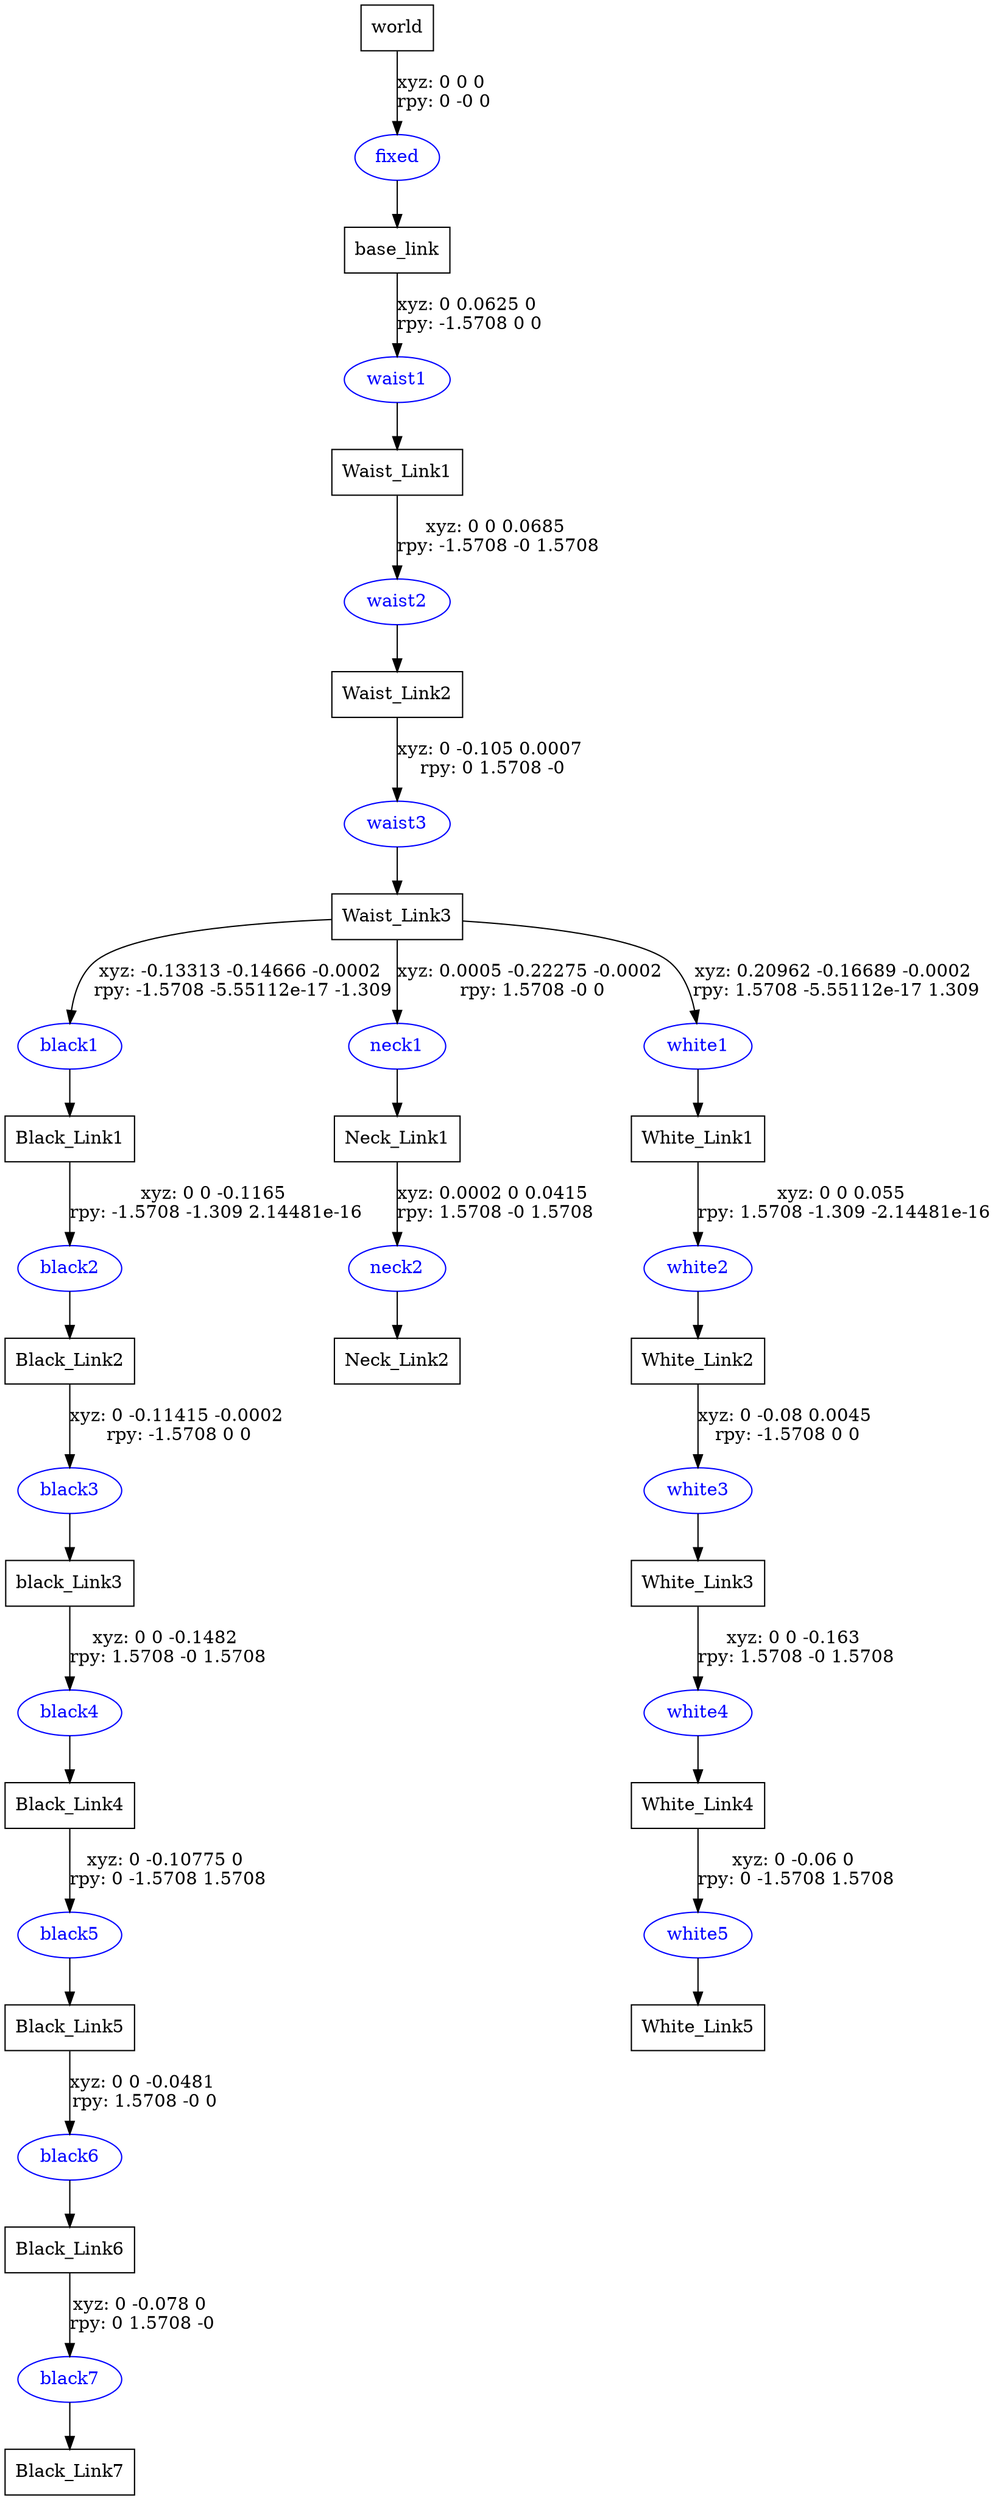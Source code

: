 digraph G {
node [shape=box];
"world" [label="world"];
"base_link" [label="base_link"];
"Waist_Link1" [label="Waist_Link1"];
"Waist_Link2" [label="Waist_Link2"];
"Waist_Link3" [label="Waist_Link3"];
"Black_Link1" [label="Black_Link1"];
"Black_Link2" [label="Black_Link2"];
"black_Link3" [label="black_Link3"];
"Black_Link4" [label="Black_Link4"];
"Black_Link5" [label="Black_Link5"];
"Black_Link6" [label="Black_Link6"];
"Black_Link7" [label="Black_Link7"];
"Neck_Link1" [label="Neck_Link1"];
"Neck_Link2" [label="Neck_Link2"];
"White_Link1" [label="White_Link1"];
"White_Link2" [label="White_Link2"];
"White_Link3" [label="White_Link3"];
"White_Link4" [label="White_Link4"];
"White_Link5" [label="White_Link5"];
node [shape=ellipse, color=blue, fontcolor=blue];
"world" -> "fixed" [label="xyz: 0 0 0 \nrpy: 0 -0 0"]
"fixed" -> "base_link"
"base_link" -> "waist1" [label="xyz: 0 0.0625 0 \nrpy: -1.5708 0 0"]
"waist1" -> "Waist_Link1"
"Waist_Link1" -> "waist2" [label="xyz: 0 0 0.0685 \nrpy: -1.5708 -0 1.5708"]
"waist2" -> "Waist_Link2"
"Waist_Link2" -> "waist3" [label="xyz: 0 -0.105 0.0007 \nrpy: 0 1.5708 -0"]
"waist3" -> "Waist_Link3"
"Waist_Link3" -> "black1" [label="xyz: -0.13313 -0.14666 -0.0002 \nrpy: -1.5708 -5.55112e-17 -1.309"]
"black1" -> "Black_Link1"
"Black_Link1" -> "black2" [label="xyz: 0 0 -0.1165 \nrpy: -1.5708 -1.309 2.14481e-16"]
"black2" -> "Black_Link2"
"Black_Link2" -> "black3" [label="xyz: 0 -0.11415 -0.0002 \nrpy: -1.5708 0 0"]
"black3" -> "black_Link3"
"black_Link3" -> "black4" [label="xyz: 0 0 -0.1482 \nrpy: 1.5708 -0 1.5708"]
"black4" -> "Black_Link4"
"Black_Link4" -> "black5" [label="xyz: 0 -0.10775 0 \nrpy: 0 -1.5708 1.5708"]
"black5" -> "Black_Link5"
"Black_Link5" -> "black6" [label="xyz: 0 0 -0.0481 \nrpy: 1.5708 -0 0"]
"black6" -> "Black_Link6"
"Black_Link6" -> "black7" [label="xyz: 0 -0.078 0 \nrpy: 0 1.5708 -0"]
"black7" -> "Black_Link7"
"Waist_Link3" -> "neck1" [label="xyz: 0.0005 -0.22275 -0.0002 \nrpy: 1.5708 -0 0"]
"neck1" -> "Neck_Link1"
"Neck_Link1" -> "neck2" [label="xyz: 0.0002 0 0.0415 \nrpy: 1.5708 -0 1.5708"]
"neck2" -> "Neck_Link2"
"Waist_Link3" -> "white1" [label="xyz: 0.20962 -0.16689 -0.0002 \nrpy: 1.5708 -5.55112e-17 1.309"]
"white1" -> "White_Link1"
"White_Link1" -> "white2" [label="xyz: 0 0 0.055 \nrpy: 1.5708 -1.309 -2.14481e-16"]
"white2" -> "White_Link2"
"White_Link2" -> "white3" [label="xyz: 0 -0.08 0.0045 \nrpy: -1.5708 0 0"]
"white3" -> "White_Link3"
"White_Link3" -> "white4" [label="xyz: 0 0 -0.163 \nrpy: 1.5708 -0 1.5708"]
"white4" -> "White_Link4"
"White_Link4" -> "white5" [label="xyz: 0 -0.06 0 \nrpy: 0 -1.5708 1.5708"]
"white5" -> "White_Link5"
}
